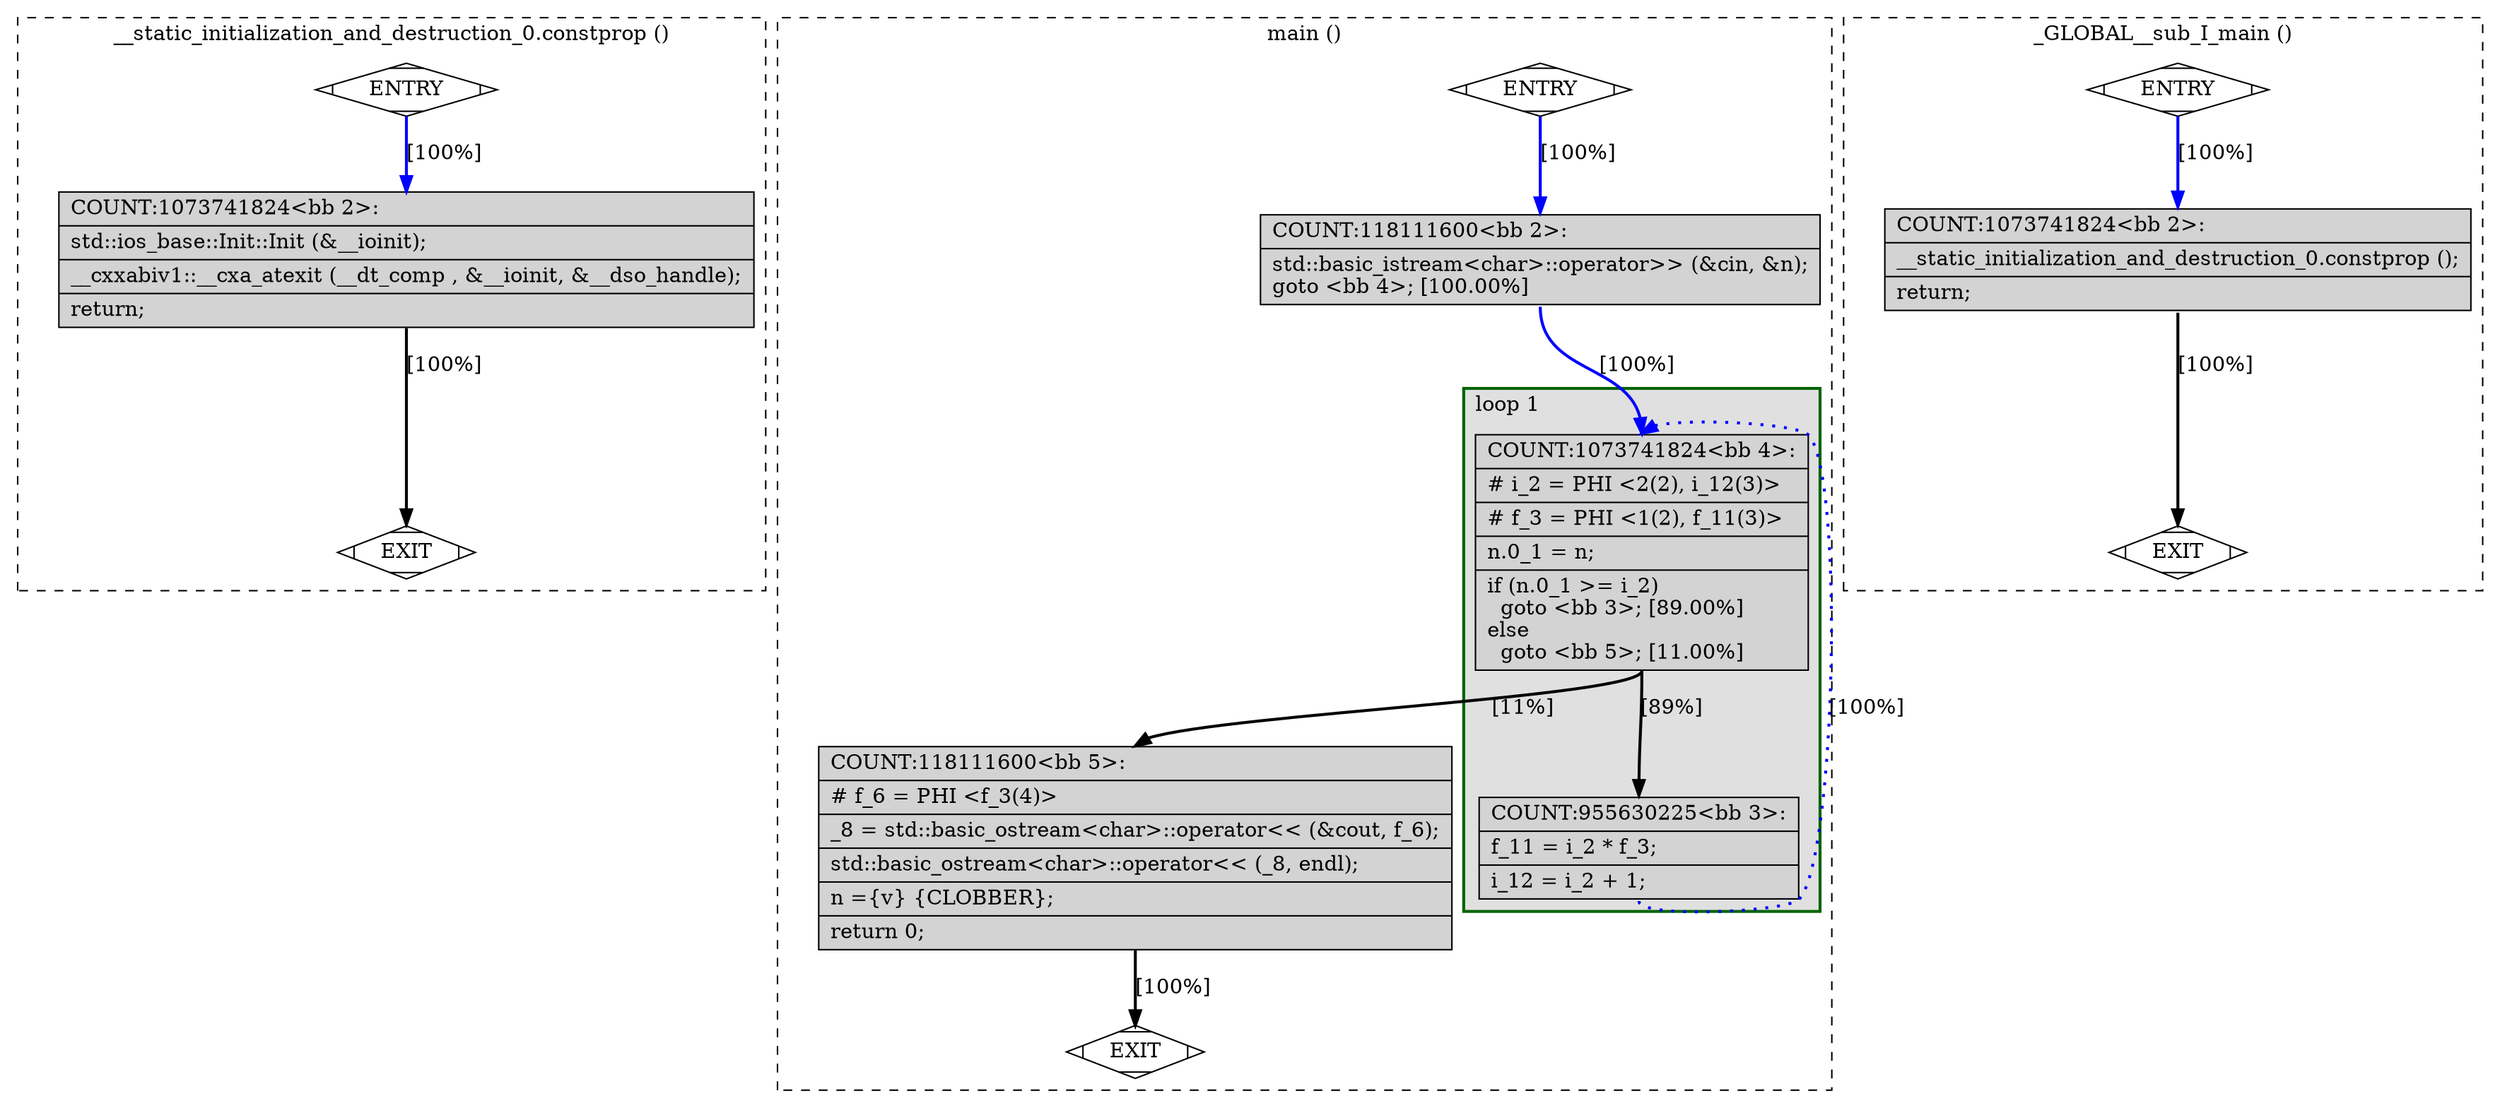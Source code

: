 digraph "factorial.cpp.099t.post_ipa_warn1" {
overlap=false;
subgraph "cluster___static_initialization_and_destruction_0.constprop" {
	style="dashed";
	color="black";
	label="__static_initialization_and_destruction_0.constprop ()";
	fn_2280_basic_block_0 [shape=Mdiamond,style=filled,fillcolor=white,label="ENTRY"];

	fn_2280_basic_block_1 [shape=Mdiamond,style=filled,fillcolor=white,label="EXIT"];

	fn_2280_basic_block_2 [shape=record,style=filled,fillcolor=lightgrey,label="{COUNT:1073741824\<bb\ 2\>:\l\
|std::ios_base::Init::Init\ (&__ioinit);\l\
|__cxxabiv1::__cxa_atexit\ (__dt_comp\ ,\ &__ioinit,\ &__dso_handle);\l\
|return;\l\
}"];

	fn_2280_basic_block_0:s -> fn_2280_basic_block_2:n [style="solid,bold",color=blue,weight=100,constraint=true,label="[100%]"];
	fn_2280_basic_block_2:s -> fn_2280_basic_block_1:n [style="solid,bold",color=black,weight=10,constraint=true,label="[100%]"];
	fn_2280_basic_block_0:s -> fn_2280_basic_block_1:n [style="invis",constraint=true];
}
subgraph "cluster_main" {
	style="dashed";
	color="black";
	label="main ()";
	subgraph cluster_1778_1 {
	style="filled";
	color="darkgreen";
	fillcolor="grey88";
	label="loop 1";
	labeljust=l;
	penwidth=2;
	fn_1778_basic_block_4 [shape=record,style=filled,fillcolor=lightgrey,label="{COUNT:1073741824\<bb\ 4\>:\l\
|#\ i_2\ =\ PHI\ \<2(2),\ i_12(3)\>\l\
|#\ f_3\ =\ PHI\ \<1(2),\ f_11(3)\>\l\
|n.0_1\ =\ n;\l\
|if\ (n.0_1\ \>=\ i_2)\l\
\ \ goto\ \<bb\ 3\>;\ [89.00%]\l\
else\l\
\ \ goto\ \<bb\ 5\>;\ [11.00%]\l\
}"];

	fn_1778_basic_block_3 [shape=record,style=filled,fillcolor=lightgrey,label="{COUNT:955630225\<bb\ 3\>:\l\
|f_11\ =\ i_2\ *\ f_3;\l\
|i_12\ =\ i_2\ +\ 1;\l\
}"];

	}
	fn_1778_basic_block_0 [shape=Mdiamond,style=filled,fillcolor=white,label="ENTRY"];

	fn_1778_basic_block_1 [shape=Mdiamond,style=filled,fillcolor=white,label="EXIT"];

	fn_1778_basic_block_2 [shape=record,style=filled,fillcolor=lightgrey,label="{COUNT:118111600\<bb\ 2\>:\l\
|std::basic_istream\<char\>::operator\>\>\ (&cin,\ &n);\l\
goto\ \<bb\ 4\>;\ [100.00%]\l\
}"];

	fn_1778_basic_block_5 [shape=record,style=filled,fillcolor=lightgrey,label="{COUNT:118111600\<bb\ 5\>:\l\
|#\ f_6\ =\ PHI\ \<f_3(4)\>\l\
|_8\ =\ std::basic_ostream\<char\>::operator\<\<\ (&cout,\ f_6);\l\
|std::basic_ostream\<char\>::operator\<\<\ (_8,\ endl);\l\
|n\ =\{v\}\ \{CLOBBER\};\l\
|return\ 0;\l\
}"];

	fn_1778_basic_block_0:s -> fn_1778_basic_block_2:n [style="solid,bold",color=blue,weight=100,constraint=true,label="[100%]"];
	fn_1778_basic_block_2:s -> fn_1778_basic_block_4:n [style="solid,bold",color=blue,weight=100,constraint=true,label="[100%]"];
	fn_1778_basic_block_3:s -> fn_1778_basic_block_4:n [style="dotted,bold",color=blue,weight=10,constraint=false,label="[100%]"];
	fn_1778_basic_block_4:s -> fn_1778_basic_block_3:n [style="solid,bold",color=black,weight=10,constraint=true,label="[89%]"];
	fn_1778_basic_block_4:s -> fn_1778_basic_block_5:n [style="solid,bold",color=black,weight=10,constraint=true,label="[11%]"];
	fn_1778_basic_block_5:s -> fn_1778_basic_block_1:n [style="solid,bold",color=black,weight=10,constraint=true,label="[100%]"];
	fn_1778_basic_block_0:s -> fn_1778_basic_block_1:n [style="invis",constraint=true];
}
subgraph "cluster__GLOBAL__sub_I_main" {
	style="dashed";
	color="black";
	label="_GLOBAL__sub_I_main ()";
	fn_2279_basic_block_0 [shape=Mdiamond,style=filled,fillcolor=white,label="ENTRY"];

	fn_2279_basic_block_1 [shape=Mdiamond,style=filled,fillcolor=white,label="EXIT"];

	fn_2279_basic_block_2 [shape=record,style=filled,fillcolor=lightgrey,label="{COUNT:1073741824\<bb\ 2\>:\l\
|__static_initialization_and_destruction_0.constprop\ ();\l\
|return;\l\
}"];

	fn_2279_basic_block_0:s -> fn_2279_basic_block_2:n [style="solid,bold",color=blue,weight=100,constraint=true,label="[100%]"];
	fn_2279_basic_block_2:s -> fn_2279_basic_block_1:n [style="solid,bold",color=black,weight=10,constraint=true,label="[100%]"];
	fn_2279_basic_block_0:s -> fn_2279_basic_block_1:n [style="invis",constraint=true];
}
}
